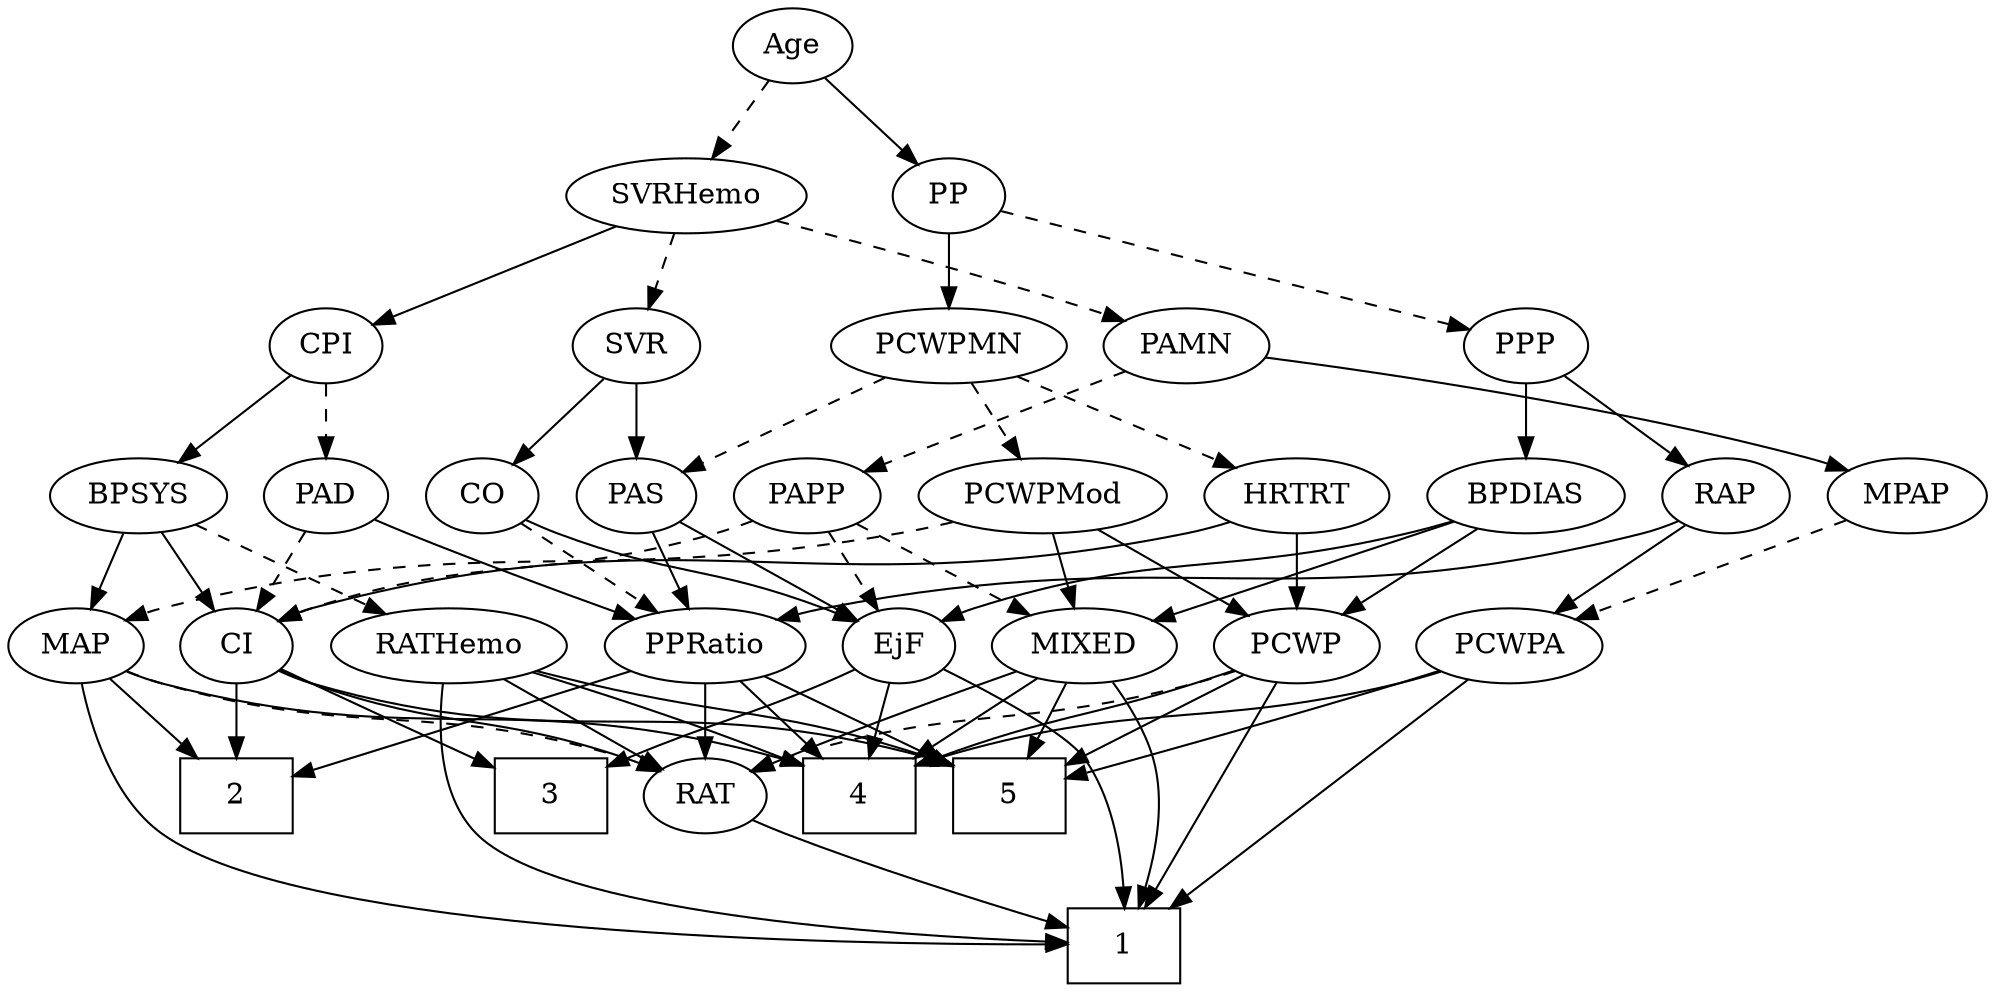 strict digraph {
	graph [bb="0,0,874.64,468"];
	node [label="\N"];
	1	[height=0.5,
		pos="494.55,18",
		shape=box,
		width=0.75];
	2	[height=0.5,
		pos="106.55,90",
		shape=box,
		width=0.75];
	3	[height=0.5,
		pos="223.55,90",
		shape=box,
		width=0.75];
	4	[height=0.5,
		pos="367.55,90",
		shape=box,
		width=0.75];
	5	[height=0.5,
		pos="439.55,90",
		shape=box,
		width=0.75];
	Age	[height=0.5,
		pos="349.55,450",
		width=0.75];
	SVRHemo	[height=0.5,
		pos="302.55,378",
		width=1.3902];
	Age -> SVRHemo	[pos="e,313.83,395.8 338.88,433.12 333.16,424.59 325.97,413.89 319.5,404.25",
		style=dashed];
	PP	[height=0.5,
		pos="418.55,378",
		width=0.75];
	Age -> PP	[pos="e,404.27,393.49 363.84,434.5 373.47,424.73 386.32,411.69 397.16,400.7",
		style=solid];
	EjF	[height=0.5,
		pos="392.55,162",
		width=0.75];
	EjF -> 1	[pos="e,494.7,36.275 413.11,150.28 434.96,138.48 467.46,119.66 475.55,108 488.1,89.901 492.62,65.12 494.13,46.302",
		style=solid];
	EjF -> 3	[pos="e,250.56,104.06 371.36,150.63 366.53,148.36 361.39,146.04 356.55,144 316.89,127.32 303.63,125.95 260.03,108.01",
		style=solid];
	EjF -> 4	[pos="e,373.78,108.45 386.62,144.41 383.81,136.54 380.38,126.93 377.21,118.04",
		style=solid];
	RAP	[height=0.5,
		pos="758.55,234",
		width=0.77632];
	PCWPA	[height=0.5,
		pos="665.55,162",
		width=1.1555];
	RAP -> PCWPA	[pos="e,685.54,178.05 741.05,219.83 727.74,209.81 709.13,195.81 693.72,184.21",
		style=solid];
	PPRatio	[height=0.5,
		pos="307.55,162",
		width=1.1013];
	RAP -> PPRatio	[pos="e,336.5,174.31 737.48,221.86 732.38,219.58 726.87,217.44 721.55,216 564.21,173.38 515.76,214.96 356.55,180 353.15,179.25 349.65,\
178.34 346.18,177.34",
		style=solid];
	MIXED	[height=0.5,
		pos="477.55,162",
		width=1.1193];
	MIXED -> 1	[pos="e,501.5,36.294 490.05,144.84 496.99,134.83 504.92,121.38 508.55,108 514.09,87.555 509.85,63.836 504.63,46.027",
		style=solid];
	MIXED -> 4	[pos="e,394.44,108.11 455.29,146.83 440.32,137.31 420.26,124.55 403.1,113.63",
		style=solid];
	MIXED -> 5	[pos="e,449.02,108.45 468.54,144.41 464.18,136.37 458.83,126.51 453.92,117.47",
		style=solid];
	RAT	[height=0.5,
		pos="295.55,90",
		width=0.75827];
	MIXED -> RAT	[pos="e,316.72,101.4 446.67,150.17 410.48,137.41 352.77,116.84 331.55,108 329.73,107.24 327.87,106.44 326,105.62",
		style=solid];
	MPAP	[height=0.5,
		pos="839.55,234",
		width=0.97491];
	MPAP -> PCWPA	[pos="e,695,174.85 812.74,222.22 783.76,210.56 737.31,191.87 704.34,178.61",
		style=dashed];
	BPSYS	[height=0.5,
		pos="51.547,234",
		width=1.0471];
	RATHemo	[height=0.5,
		pos="200.55,162",
		width=1.3721];
	BPSYS -> RATHemo	[pos="e,171.58,176.61 77.501,220.81 100.89,209.82 135.59,193.52 162.19,181.02",
		style=dashed];
	MAP	[height=0.5,
		pos="30.547,162",
		width=0.84854];
	BPSYS -> MAP	[pos="e,35.584,179.79 46.464,216.05 44.065,208.06 41.147,198.33 38.467,189.4",
		style=solid];
	CI	[height=0.5,
		pos="106.55,162",
		width=0.75];
	BPSYS -> CI	[pos="e,94.613,178.19 64.304,216.76 71.444,207.68 80.466,196.19 88.338,186.18",
		style=solid];
	PAD	[height=0.5,
		pos="135.55,234",
		width=0.79437];
	PAD -> PPRatio	[pos="e,278.12,174.21 157.98,222.77 163.08,220.5 168.49,218.13 173.55,216 205.38,202.59 241.84,188.23 268.69,177.85",
		style=solid];
	PAD -> CI	[pos="e,113.37,179.47 128.67,216.41 125.28,208.22 121.11,198.14 117.3,188.95",
		style=dashed];
	CO	[height=0.5,
		pos="209.55,234",
		width=0.75];
	CO -> EjF	[pos="e,371.42,173.52 230.67,222.48 235.51,220.22 240.66,217.94 245.55,216 293.76,196.89 308.33,199.11 356.55,180 358.38,179.27 360.25,\
178.5 362.13,177.69",
		style=solid];
	CO -> PPRatio	[pos="e,286.97,177.7 227.52,220.16 241.83,209.94 262.12,195.44 278.7,183.61",
		style=dashed];
	PAS	[height=0.5,
		pos="281.55,234",
		width=0.75];
	PAS -> EjF	[pos="e,373.34,175.11 300.63,220.97 318.26,209.85 344.67,193.19 364.66,180.58",
		style=solid];
	PAS -> PPRatio	[pos="e,301.25,179.96 287.71,216.41 290.71,208.34 294.39,198.43 297.76,189.35",
		style=solid];
	PAMN	[height=0.5,
		pos="522.55,306",
		width=1.011];
	PAMN -> MPAP	[pos="e,813.28,246.02 557.49,300.24 609.87,292.66 711.57,276.17 795.55,252 798.19,251.24 800.89,250.39 803.59,249.48",
		style=solid];
	PAPP	[height=0.5,
		pos="358.55,234",
		width=0.88464];
	PAMN -> PAPP	[pos="e,383.11,245.48 495.83,293.6 467.66,281.57 423.19,262.59 392.53,249.51",
		style=dashed];
	RATHemo -> 1	[pos="e,467.1,19.423 191.17,144.14 181.66,124.51 170.55,92.185 187.55,72 221.58,31.583 382.5,21.987 456.79,19.709",
		style=solid];
	RATHemo -> 4	[pos="e,340.5,103.98 233.06,148.44 257.72,138.78 292.63,124.83 331.16,108.06",
		style=solid];
	RATHemo -> 5	[pos="e,412.27,104.57 237.61,149.89 244.55,147.88 251.76,145.84 258.55,144 319.64,127.47 339.18,129.99 402.58,107.99",
		style=solid];
	RATHemo -> RAT	[pos="e,278.02,103.91 221.63,145.46 235.8,135.03 254.56,121.2 269.63,110.09",
		style=solid];
	CPI	[height=0.5,
		pos="135.55,306",
		width=0.75];
	CPI -> BPSYS	[pos="e,69.439,249.91 119.35,291.5 107.4,281.54 90.885,267.78 77.15,256.34",
		style=solid];
	CPI -> PAD	[pos="e,135.55,252.1 135.55,287.7 135.55,279.98 135.55,270.71 135.55,262.11",
		style=dashed];
	RAT -> 1	[pos="e,467.35,26.692 316.67,78.479 321.51,76.223 326.66,73.938 331.55,72 374.03,55.14 424.22,39.431 457.57,29.562",
		style=solid];
	SVR	[height=0.5,
		pos="281.55,306",
		width=0.77632];
	SVR -> CO	[pos="e,224.45,249.49 266.63,290.5 256.59,280.73 243.17,267.69 231.87,256.7",
		style=solid];
	SVR -> PAS	[pos="e,281.55,252.1 281.55,287.7 281.55,279.98 281.55,270.71 281.55,262.11",
		style=solid];
	PCWPMod	[height=0.5,
		pos="460.55,234",
		width=1.4443];
	PCWPMod -> MIXED	[pos="e,473.35,180.28 464.66,216.05 466.56,208.26 468.85,198.82 470.97,190.08",
		style=solid];
	PCWPMod -> MAP	[pos="e,53.411,174.07 423.03,221.51 415.32,219.44 407.21,217.48 399.55,216 255.11,188.16 212.87,217.17 70.547,180 68.056,179.35 65.518,\
178.57 62.99,177.71",
		style=dashed];
	PCWP	[height=0.5,
		pos="570.55,162",
		width=0.97491];
	PCWPMod -> PCWP	[pos="e,549.33,176.5 484.42,217.81 500.88,207.33 522.9,193.32 540.55,182.09",
		style=solid];
	PCWPA -> 1	[pos="e,515.09,36.062 647.25,145.8 617.5,121.1 558.42,72.037 523.1,42.712",
		style=solid];
	PCWPA -> 4	[pos="e,394.75,104.79 634.76,149.9 628.14,147.75 621.16,145.66 614.55,144 525.33,121.66 496.22,135.58 404.44,107.8",
		style=solid];
	PCWPA -> 5	[pos="e,466.6,98.941 633.76,150.25 627.41,148.15 620.77,145.98 614.55,144 567.05,128.9 511.99,112.38 476.51,101.87",
		style=solid];
	PCWPMN	[height=0.5,
		pos="418.55,306",
		width=1.3902];
	PCWPMN -> PAS	[pos="e,302.52,245.71 390.82,290.83 367.87,279.11 335.32,262.47 311.71,250.41",
		style=dashed];
	PCWPMN -> PCWPMod	[pos="e,450.47,251.79 428.71,288.05 433.67,279.8 439.73,269.7 445.22,260.54",
		style=dashed];
	HRTRT	[height=0.5,
		pos="570.55,234",
		width=1.1013];
	PCWPMN -> HRTRT	[pos="e,543.5,247.45 448.22,291.34 472.84,280 507.95,263.83 534.25,251.72",
		style=dashed];
	SVRHemo -> PAMN	[pos="e,494.57,317.9 340.67,366.25 376.28,356.03 430.81,339.89 477.55,324 479.97,323.18 482.46,322.31 484.96,321.41",
		style=dashed];
	SVRHemo -> CPI	[pos="e,157.75,316.31 271.14,363.83 241.43,351.38 197.06,332.79 167.26,320.29",
		style=solid];
	SVRHemo -> SVR	[pos="e,286.58,323.79 297.46,360.05 295.06,352.06 292.15,342.33 289.47,333.4",
		style=dashed];
	BPDIAS	[height=0.5,
		pos="670.55,234",
		width=1.1735];
	BPDIAS -> EjF	[pos="e,413.12,173.81 639.19,221.81 632.74,219.71 625.96,217.67 619.55,216 535.94,194.29 510.71,206.66 428.55,180 426.62,179.38 424.67,\
178.67 422.72,177.92",
		style=solid];
	BPDIAS -> MIXED	[pos="e,507.84,173.99 639.54,221.75 606.42,209.74 553.82,190.67 517.6,177.53",
		style=solid];
	BPDIAS -> PCWP	[pos="e,590.36,176.87 649.34,218.15 634.63,207.86 614.89,194.04 598.84,182.81",
		style=solid];
	MAP -> 1	[pos="e,467.47,19.013 33.143,143.77 37.229,123.14 47.25,89.215 70.547,72 131.52,26.942 365.44,20.048 457.25,19.1",
		style=solid];
	MAP -> 2	[pos="e,87.869,108.2 46.295,146.5 56.115,137.45 68.997,125.59 80.329,115.15",
		style=solid];
	MAP -> 4	[pos="e,340.37,104.88 53.442,150.05 58.945,147.76 64.874,145.57 70.547,144 180.33,113.68 217.29,139.87 330.63,107.73",
		style=solid];
	MAP -> RAT	[pos="e,274.59,101.98 53.926,150.08 59.306,147.84 65.06,145.67 70.547,144 152.36,119.13 178.24,134.47 259.55,108 261.42,107.39 263.32,\
106.71 265.22,105.97",
		style=dashed];
	PP -> PCWPMN	[pos="e,418.55,324.1 418.55,359.7 418.55,351.98 418.55,342.71 418.55,334.11",
		style=solid];
	PPP	[height=0.5,
		pos="670.55,306",
		width=0.75];
	PP -> PPP	[pos="e,645.83,313.87 443.17,370.16 488.33,357.61 584.52,330.9 636.13,316.56",
		style=dashed];
	PPP -> RAP	[pos="e,741.63,248.46 687.51,291.5 700.54,281.14 718.73,266.67 733.44,254.97",
		style=solid];
	PPP -> BPDIAS	[pos="e,670.55,252.1 670.55,287.7 670.55,279.98 670.55,270.71 670.55,262.11",
		style=solid];
	PPRatio -> 2	[pos="e,133.81,100.49 277.02,150.37 241.23,137.9 181.94,117.26 143.56,103.89",
		style=solid];
	PPRatio -> 4	[pos="e,352.87,108.12 321.46,144.76 328.82,136.18 338.01,125.46 346.24,115.86",
		style=solid];
	PPRatio -> 5	[pos="e,412.1,105.56 332.38,147.83 352.33,137.25 380.64,122.24 403.16,110.3",
		style=solid];
	PPRatio -> RAT	[pos="e,298.48,108.1 304.58,143.7 303.26,135.98 301.67,126.71 300.2,118.11",
		style=solid];
	PCWP -> 1	[pos="e,504.44,36.094 562.25,144.5 553.18,126.56 538.12,97.087 524.55,72 519.74,63.123 514.35,53.496 509.47,44.913",
		style=solid];
	PCWP -> 4	[pos="e,394.87,104.44 543.69,150.21 538.06,148.06 532.13,145.89 526.55,144 475.45,126.68 458.57,128.02 404.3,107.99",
		style=solid];
	PCWP -> 5	[pos="e,466.84,105.59 547.13,148.49 527.33,137.91 498.65,122.58 475.88,110.41",
		style=solid];
	PCWP -> RAT	[pos="e,316.5,102 544.29,149.94 538.52,147.77 532.38,145.65 526.55,144 441.74,120.01 415.43,135.04 331.55,108 329.67,107.4 327.77,106.72 \
325.87,105.98",
		style=dashed];
	CI -> 2	[pos="e,106.55,108.1 106.55,143.7 106.55,135.98 106.55,126.71 106.55,118.11",
		style=solid];
	CI -> 3	[pos="e,196.44,107.22 126.13,149.28 142.9,139.25 167.49,124.54 187.76,112.41",
		style=solid];
	CI -> 5	[pos="e,412.37,104.88 127.06,150 132.02,147.72 137.38,145.54 142.55,144 251.72,111.53 289.26,139.75 402.62,107.73",
		style=solid];
	CI -> RAT	[pos="e,274.45,101.58 127.65,150.42 132.49,148.17 137.65,145.9 142.55,144 193.27,124.33 208.82,127.67 259.55,108 261.38,107.29 263.26,\
106.52 265.14,105.73",
		style=solid];
	PAPP -> EjF	[pos="e,384.55,179.47 366.6,216.41 370.63,208.13 375.58,197.92 380.08,188.66",
		style=dashed];
	PAPP -> MIXED	[pos="e,454.01,176.85 379.82,220.49 397.99,209.8 424.41,194.26 445.2,182.03",
		style=dashed];
	PAPP -> CI	[pos="e,127.14,173.75 334.55,222.16 329.03,219.92 323.15,217.72 317.55,216 241.64,192.69 217.87,205.13 142.55,180 140.63,179.36 138.68,\
178.64 136.73,177.88",
		style=dashed];
	HRTRT -> PCWP	[pos="e,570.55,180.1 570.55,215.7 570.55,207.98 570.55,198.71 570.55,190.11",
		style=solid];
	HRTRT -> CI	[pos="e,127.02,174.16 541.6,221.68 535.08,219.49 528.15,217.44 521.55,216 356.22,180.01 305.71,224.8 142.55,180 140.6,179.46 138.62,178.83 \
136.66,178.13",
		style=solid];
}

